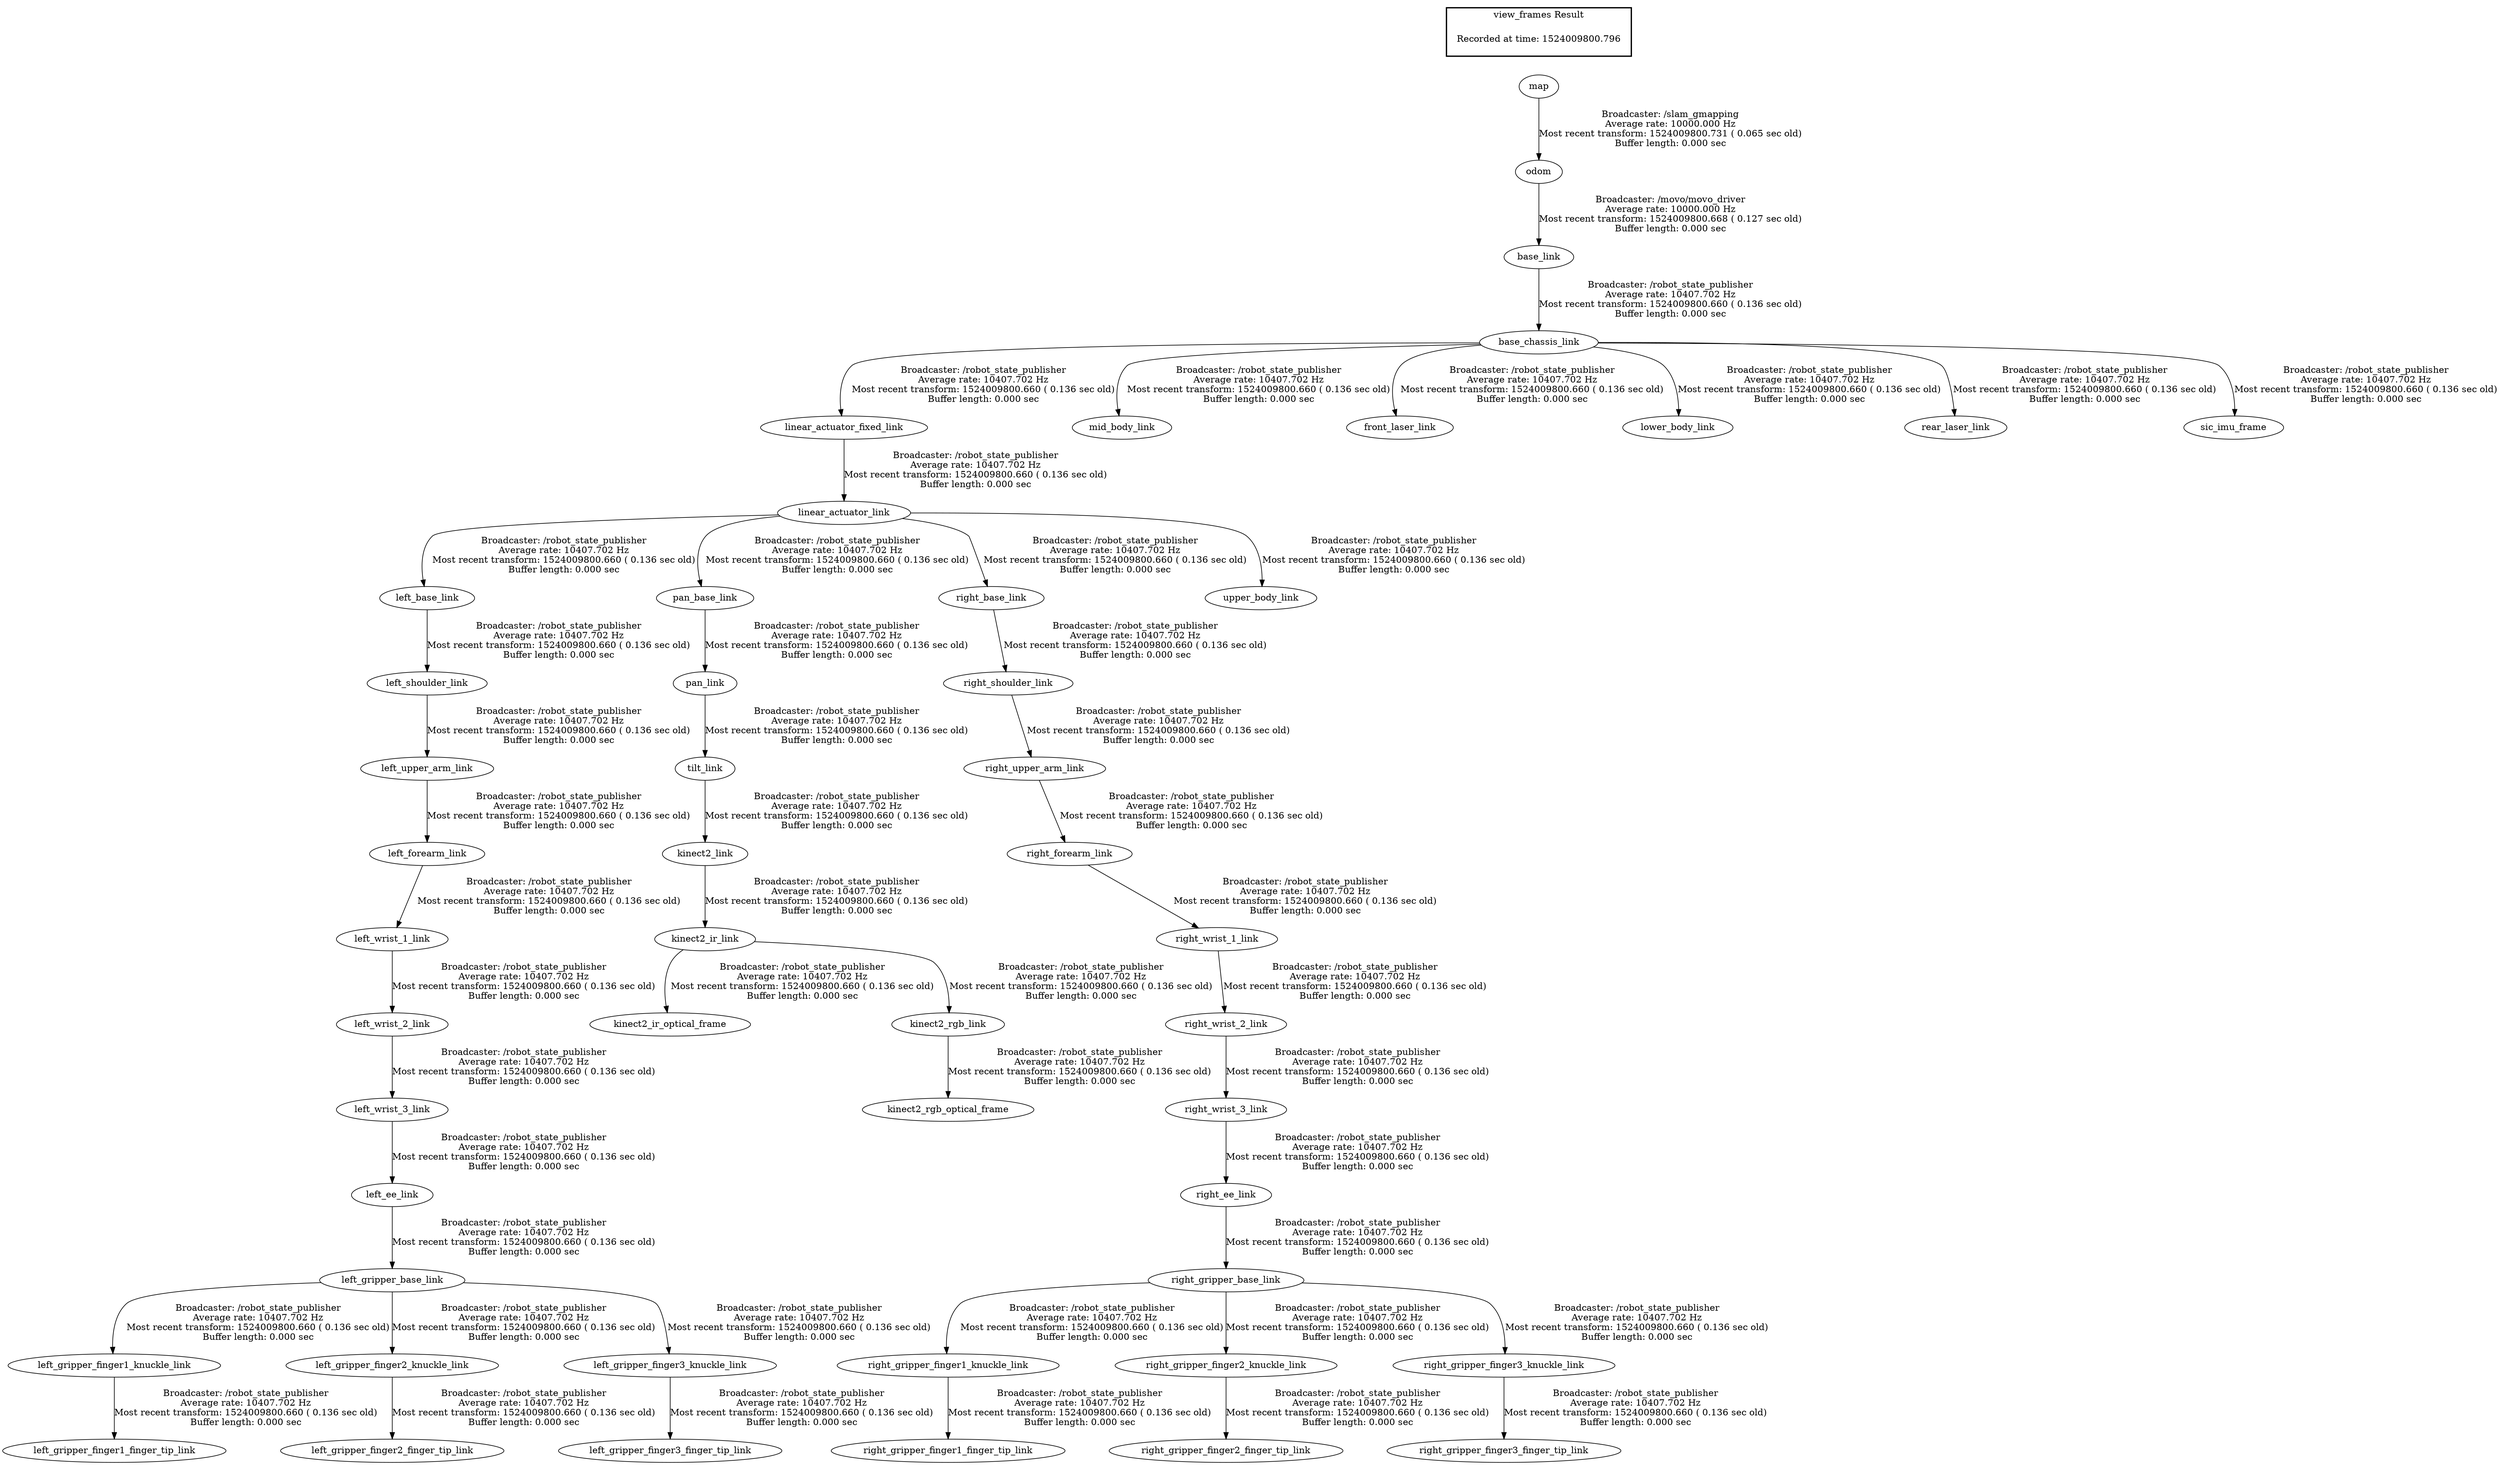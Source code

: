 digraph G {
"left_upper_arm_link" -> "left_forearm_link"[label="Broadcaster: /robot_state_publisher\nAverage rate: 10407.702 Hz\nMost recent transform: 1524009800.660 ( 0.136 sec old)\nBuffer length: 0.000 sec\n"];
"left_shoulder_link" -> "left_upper_arm_link"[label="Broadcaster: /robot_state_publisher\nAverage rate: 10407.702 Hz\nMost recent transform: 1524009800.660 ( 0.136 sec old)\nBuffer length: 0.000 sec\n"];
"left_gripper_base_link" -> "left_gripper_finger1_knuckle_link"[label="Broadcaster: /robot_state_publisher\nAverage rate: 10407.702 Hz\nMost recent transform: 1524009800.660 ( 0.136 sec old)\nBuffer length: 0.000 sec\n"];
"left_ee_link" -> "left_gripper_base_link"[label="Broadcaster: /robot_state_publisher\nAverage rate: 10407.702 Hz\nMost recent transform: 1524009800.660 ( 0.136 sec old)\nBuffer length: 0.000 sec\n"];
"left_gripper_base_link" -> "left_gripper_finger2_knuckle_link"[label="Broadcaster: /robot_state_publisher\nAverage rate: 10407.702 Hz\nMost recent transform: 1524009800.660 ( 0.136 sec old)\nBuffer length: 0.000 sec\n"];
"left_gripper_base_link" -> "left_gripper_finger3_knuckle_link"[label="Broadcaster: /robot_state_publisher\nAverage rate: 10407.702 Hz\nMost recent transform: 1524009800.660 ( 0.136 sec old)\nBuffer length: 0.000 sec\n"];
"left_base_link" -> "left_shoulder_link"[label="Broadcaster: /robot_state_publisher\nAverage rate: 10407.702 Hz\nMost recent transform: 1524009800.660 ( 0.136 sec old)\nBuffer length: 0.000 sec\n"];
"linear_actuator_link" -> "left_base_link"[label="Broadcaster: /robot_state_publisher\nAverage rate: 10407.702 Hz\nMost recent transform: 1524009800.660 ( 0.136 sec old)\nBuffer length: 0.000 sec\n"];
"left_forearm_link" -> "left_wrist_1_link"[label="Broadcaster: /robot_state_publisher\nAverage rate: 10407.702 Hz\nMost recent transform: 1524009800.660 ( 0.136 sec old)\nBuffer length: 0.000 sec\n"];
"left_wrist_1_link" -> "left_wrist_2_link"[label="Broadcaster: /robot_state_publisher\nAverage rate: 10407.702 Hz\nMost recent transform: 1524009800.660 ( 0.136 sec old)\nBuffer length: 0.000 sec\n"];
"left_wrist_2_link" -> "left_wrist_3_link"[label="Broadcaster: /robot_state_publisher\nAverage rate: 10407.702 Hz\nMost recent transform: 1524009800.660 ( 0.136 sec old)\nBuffer length: 0.000 sec\n"];
"linear_actuator_fixed_link" -> "linear_actuator_link"[label="Broadcaster: /robot_state_publisher\nAverage rate: 10407.702 Hz\nMost recent transform: 1524009800.660 ( 0.136 sec old)\nBuffer length: 0.000 sec\n"];
"base_chassis_link" -> "linear_actuator_fixed_link"[label="Broadcaster: /robot_state_publisher\nAverage rate: 10407.702 Hz\nMost recent transform: 1524009800.660 ( 0.136 sec old)\nBuffer length: 0.000 sec\n"];
"base_chassis_link" -> "mid_body_link"[label="Broadcaster: /robot_state_publisher\nAverage rate: 10407.702 Hz\nMost recent transform: 1524009800.660 ( 0.136 sec old)\nBuffer length: 0.000 sec\n"];
"base_link" -> "base_chassis_link"[label="Broadcaster: /robot_state_publisher\nAverage rate: 10407.702 Hz\nMost recent transform: 1524009800.660 ( 0.136 sec old)\nBuffer length: 0.000 sec\n"];
"pan_base_link" -> "pan_link"[label="Broadcaster: /robot_state_publisher\nAverage rate: 10407.702 Hz\nMost recent transform: 1524009800.660 ( 0.136 sec old)\nBuffer length: 0.000 sec\n"];
"linear_actuator_link" -> "pan_base_link"[label="Broadcaster: /robot_state_publisher\nAverage rate: 10407.702 Hz\nMost recent transform: 1524009800.660 ( 0.136 sec old)\nBuffer length: 0.000 sec\n"];
"right_upper_arm_link" -> "right_forearm_link"[label="Broadcaster: /robot_state_publisher\nAverage rate: 10407.702 Hz\nMost recent transform: 1524009800.660 ( 0.136 sec old)\nBuffer length: 0.000 sec\n"];
"right_shoulder_link" -> "right_upper_arm_link"[label="Broadcaster: /robot_state_publisher\nAverage rate: 10407.702 Hz\nMost recent transform: 1524009800.660 ( 0.136 sec old)\nBuffer length: 0.000 sec\n"];
"right_gripper_base_link" -> "right_gripper_finger1_knuckle_link"[label="Broadcaster: /robot_state_publisher\nAverage rate: 10407.702 Hz\nMost recent transform: 1524009800.660 ( 0.136 sec old)\nBuffer length: 0.000 sec\n"];
"right_ee_link" -> "right_gripper_base_link"[label="Broadcaster: /robot_state_publisher\nAverage rate: 10407.702 Hz\nMost recent transform: 1524009800.660 ( 0.136 sec old)\nBuffer length: 0.000 sec\n"];
"right_gripper_base_link" -> "right_gripper_finger2_knuckle_link"[label="Broadcaster: /robot_state_publisher\nAverage rate: 10407.702 Hz\nMost recent transform: 1524009800.660 ( 0.136 sec old)\nBuffer length: 0.000 sec\n"];
"right_gripper_base_link" -> "right_gripper_finger3_knuckle_link"[label="Broadcaster: /robot_state_publisher\nAverage rate: 10407.702 Hz\nMost recent transform: 1524009800.660 ( 0.136 sec old)\nBuffer length: 0.000 sec\n"];
"right_base_link" -> "right_shoulder_link"[label="Broadcaster: /robot_state_publisher\nAverage rate: 10407.702 Hz\nMost recent transform: 1524009800.660 ( 0.136 sec old)\nBuffer length: 0.000 sec\n"];
"linear_actuator_link" -> "right_base_link"[label="Broadcaster: /robot_state_publisher\nAverage rate: 10407.702 Hz\nMost recent transform: 1524009800.660 ( 0.136 sec old)\nBuffer length: 0.000 sec\n"];
"right_forearm_link" -> "right_wrist_1_link"[label="Broadcaster: /robot_state_publisher\nAverage rate: 10407.702 Hz\nMost recent transform: 1524009800.660 ( 0.136 sec old)\nBuffer length: 0.000 sec\n"];
"right_wrist_1_link" -> "right_wrist_2_link"[label="Broadcaster: /robot_state_publisher\nAverage rate: 10407.702 Hz\nMost recent transform: 1524009800.660 ( 0.136 sec old)\nBuffer length: 0.000 sec\n"];
"right_wrist_2_link" -> "right_wrist_3_link"[label="Broadcaster: /robot_state_publisher\nAverage rate: 10407.702 Hz\nMost recent transform: 1524009800.660 ( 0.136 sec old)\nBuffer length: 0.000 sec\n"];
"pan_link" -> "tilt_link"[label="Broadcaster: /robot_state_publisher\nAverage rate: 10407.702 Hz\nMost recent transform: 1524009800.660 ( 0.136 sec old)\nBuffer length: 0.000 sec\n"];
"odom" -> "base_link"[label="Broadcaster: /movo/movo_driver\nAverage rate: 10000.000 Hz\nMost recent transform: 1524009800.668 ( 0.127 sec old)\nBuffer length: 0.000 sec\n"];
"base_chassis_link" -> "front_laser_link"[label="Broadcaster: /robot_state_publisher\nAverage rate: 10407.702 Hz\nMost recent transform: 1524009800.660 ( 0.136 sec old)\nBuffer length: 0.000 sec\n"];
"kinect2_link" -> "kinect2_ir_link"[label="Broadcaster: /robot_state_publisher\nAverage rate: 10407.702 Hz\nMost recent transform: 1524009800.660 ( 0.136 sec old)\nBuffer length: 0.000 sec\n"];
"tilt_link" -> "kinect2_link"[label="Broadcaster: /robot_state_publisher\nAverage rate: 10407.702 Hz\nMost recent transform: 1524009800.660 ( 0.136 sec old)\nBuffer length: 0.000 sec\n"];
"kinect2_ir_link" -> "kinect2_ir_optical_frame"[label="Broadcaster: /robot_state_publisher\nAverage rate: 10407.702 Hz\nMost recent transform: 1524009800.660 ( 0.136 sec old)\nBuffer length: 0.000 sec\n"];
"kinect2_ir_link" -> "kinect2_rgb_link"[label="Broadcaster: /robot_state_publisher\nAverage rate: 10407.702 Hz\nMost recent transform: 1524009800.660 ( 0.136 sec old)\nBuffer length: 0.000 sec\n"];
"kinect2_rgb_link" -> "kinect2_rgb_optical_frame"[label="Broadcaster: /robot_state_publisher\nAverage rate: 10407.702 Hz\nMost recent transform: 1524009800.660 ( 0.136 sec old)\nBuffer length: 0.000 sec\n"];
"left_wrist_3_link" -> "left_ee_link"[label="Broadcaster: /robot_state_publisher\nAverage rate: 10407.702 Hz\nMost recent transform: 1524009800.660 ( 0.136 sec old)\nBuffer length: 0.000 sec\n"];
"left_gripper_finger1_knuckle_link" -> "left_gripper_finger1_finger_tip_link"[label="Broadcaster: /robot_state_publisher\nAverage rate: 10407.702 Hz\nMost recent transform: 1524009800.660 ( 0.136 sec old)\nBuffer length: 0.000 sec\n"];
"left_gripper_finger2_knuckle_link" -> "left_gripper_finger2_finger_tip_link"[label="Broadcaster: /robot_state_publisher\nAverage rate: 10407.702 Hz\nMost recent transform: 1524009800.660 ( 0.136 sec old)\nBuffer length: 0.000 sec\n"];
"left_gripper_finger3_knuckle_link" -> "left_gripper_finger3_finger_tip_link"[label="Broadcaster: /robot_state_publisher\nAverage rate: 10407.702 Hz\nMost recent transform: 1524009800.660 ( 0.136 sec old)\nBuffer length: 0.000 sec\n"];
"base_chassis_link" -> "lower_body_link"[label="Broadcaster: /robot_state_publisher\nAverage rate: 10407.702 Hz\nMost recent transform: 1524009800.660 ( 0.136 sec old)\nBuffer length: 0.000 sec\n"];
"base_chassis_link" -> "rear_laser_link"[label="Broadcaster: /robot_state_publisher\nAverage rate: 10407.702 Hz\nMost recent transform: 1524009800.660 ( 0.136 sec old)\nBuffer length: 0.000 sec\n"];
"right_wrist_3_link" -> "right_ee_link"[label="Broadcaster: /robot_state_publisher\nAverage rate: 10407.702 Hz\nMost recent transform: 1524009800.660 ( 0.136 sec old)\nBuffer length: 0.000 sec\n"];
"right_gripper_finger1_knuckle_link" -> "right_gripper_finger1_finger_tip_link"[label="Broadcaster: /robot_state_publisher\nAverage rate: 10407.702 Hz\nMost recent transform: 1524009800.660 ( 0.136 sec old)\nBuffer length: 0.000 sec\n"];
"right_gripper_finger2_knuckle_link" -> "right_gripper_finger2_finger_tip_link"[label="Broadcaster: /robot_state_publisher\nAverage rate: 10407.702 Hz\nMost recent transform: 1524009800.660 ( 0.136 sec old)\nBuffer length: 0.000 sec\n"];
"right_gripper_finger3_knuckle_link" -> "right_gripper_finger3_finger_tip_link"[label="Broadcaster: /robot_state_publisher\nAverage rate: 10407.702 Hz\nMost recent transform: 1524009800.660 ( 0.136 sec old)\nBuffer length: 0.000 sec\n"];
"base_chassis_link" -> "sic_imu_frame"[label="Broadcaster: /robot_state_publisher\nAverage rate: 10407.702 Hz\nMost recent transform: 1524009800.660 ( 0.136 sec old)\nBuffer length: 0.000 sec\n"];
"linear_actuator_link" -> "upper_body_link"[label="Broadcaster: /robot_state_publisher\nAverage rate: 10407.702 Hz\nMost recent transform: 1524009800.660 ( 0.136 sec old)\nBuffer length: 0.000 sec\n"];
"map" -> "odom"[label="Broadcaster: /slam_gmapping\nAverage rate: 10000.000 Hz\nMost recent transform: 1524009800.731 ( 0.065 sec old)\nBuffer length: 0.000 sec\n"];
edge [style=invis];
 subgraph cluster_legend { style=bold; color=black; label ="view_frames Result";
"Recorded at time: 1524009800.796"[ shape=plaintext ] ;
 }->"map";
}